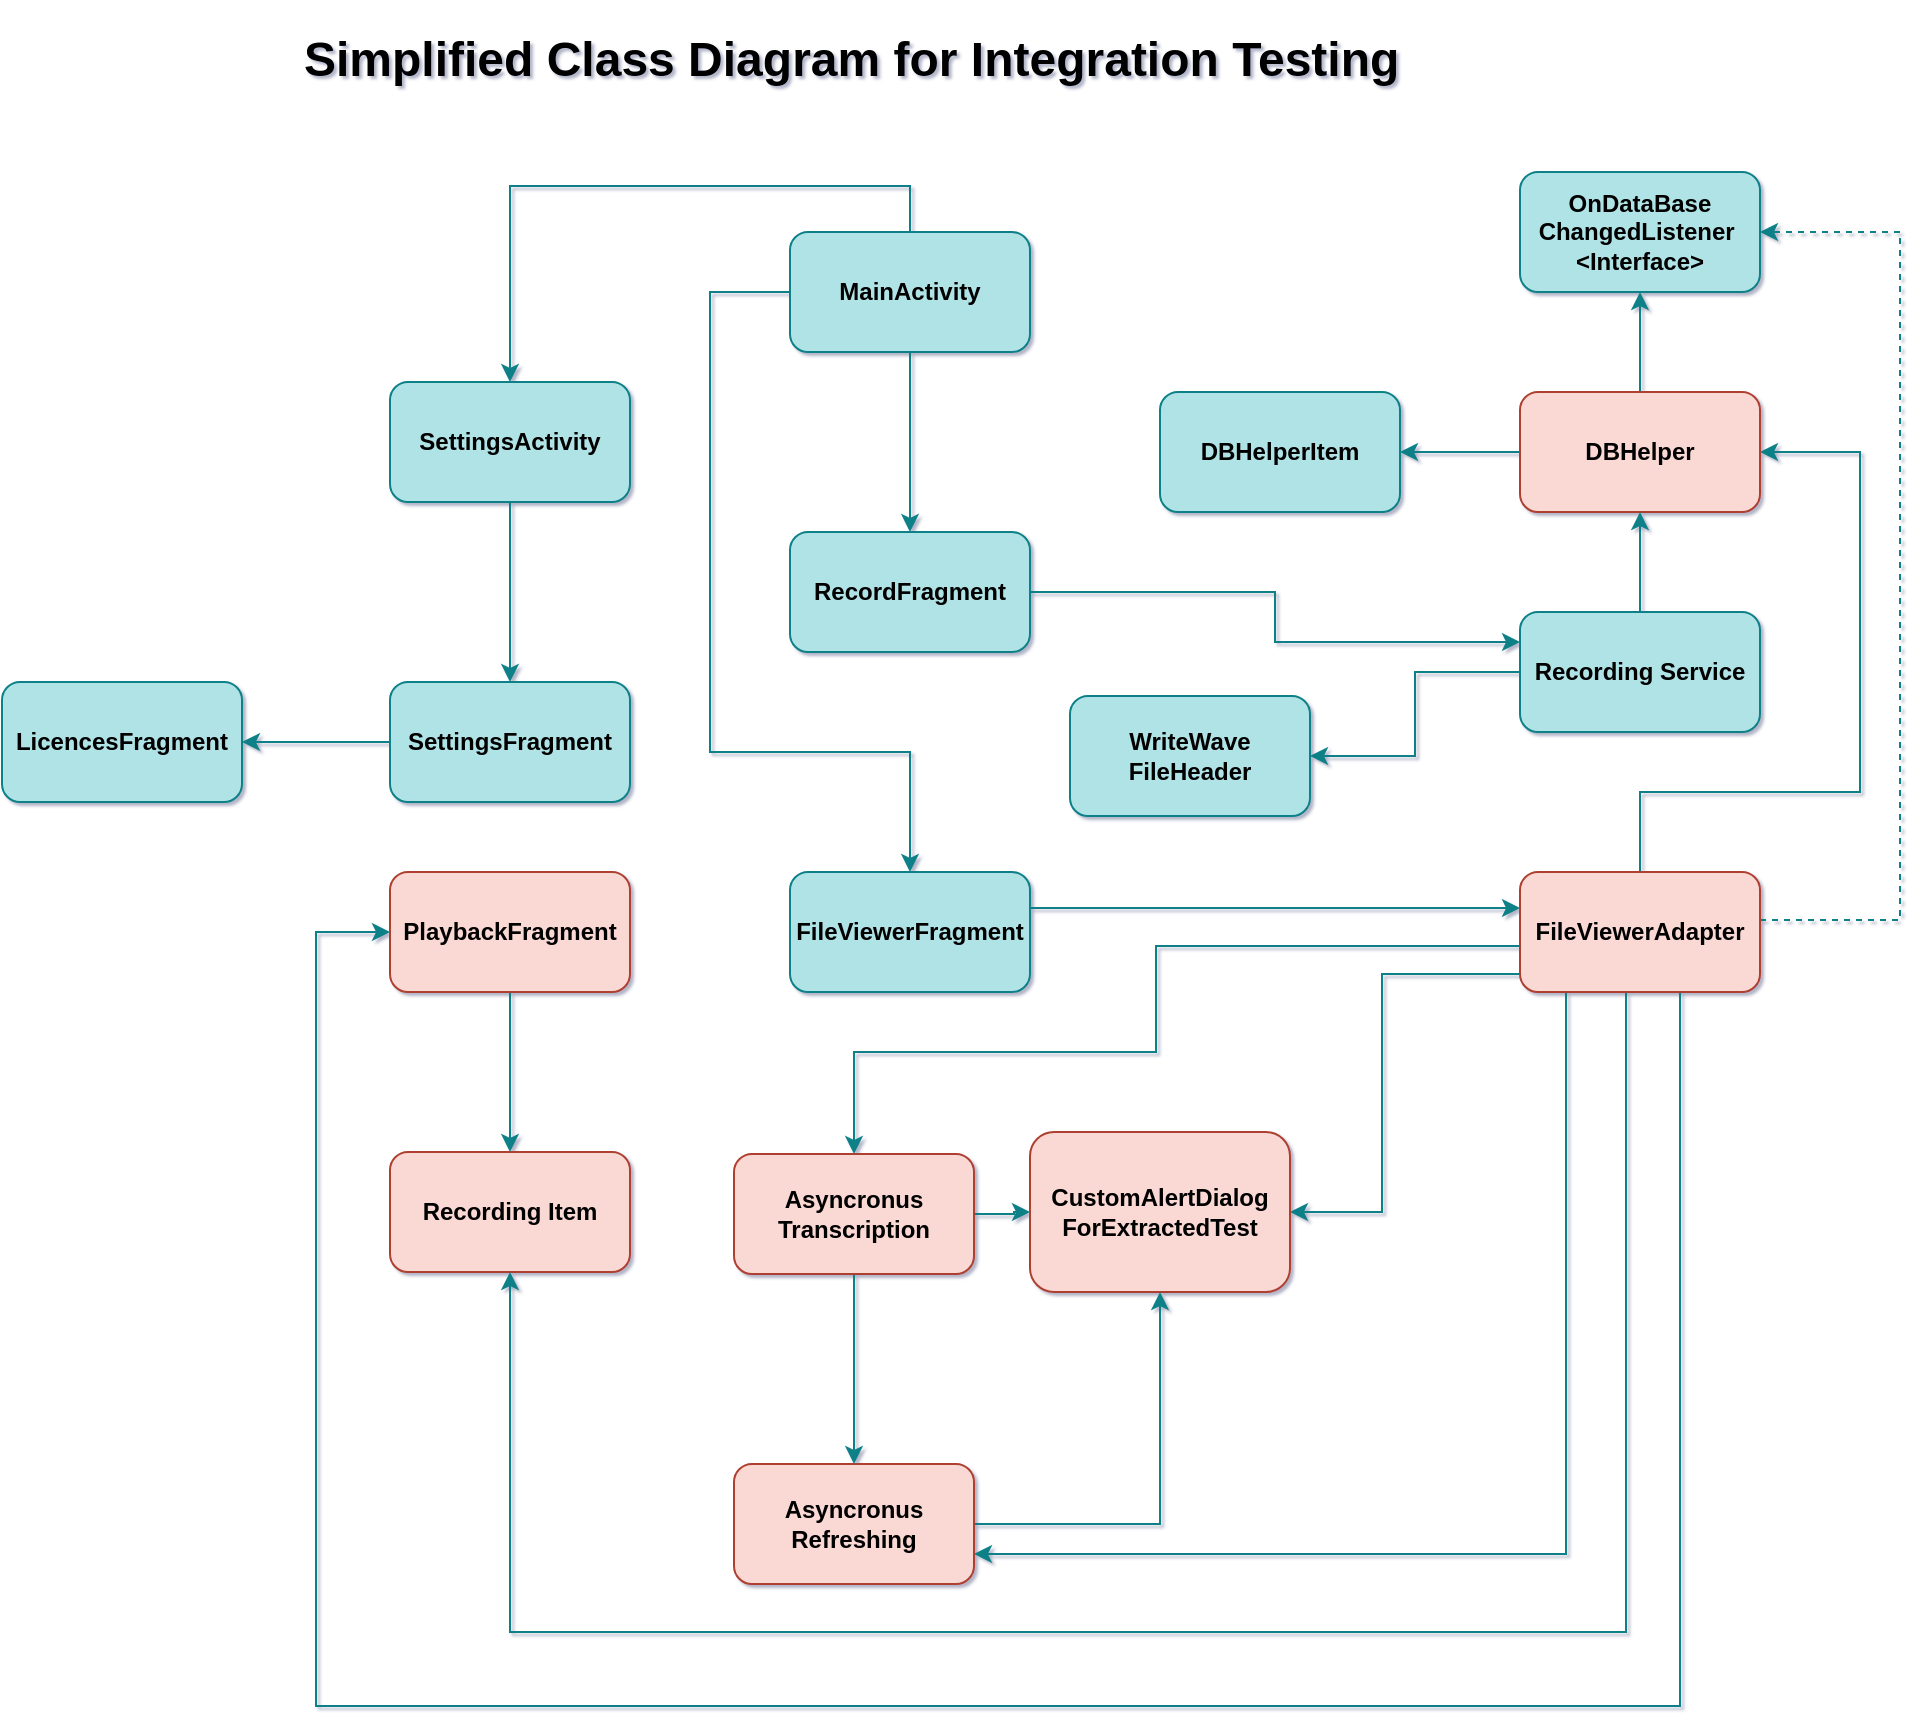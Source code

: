 <mxfile version="12.9.3" type="device" pages="4"><diagram id="XCkAm5oHp8GpOCpp2NG9" name="Simplified Class Diagram"><mxGraphModel dx="2136" dy="1138" grid="0" gridSize="10" guides="1" tooltips="1" connect="1" arrows="1" fold="1" page="0" pageScale="1" pageWidth="827" pageHeight="1169" background="none" math="0" shadow="1"><root><mxCell id="0"/><mxCell id="1" parent="0"/><mxCell id="lusMmGbYvWD7wNpbO5bm-1" value="Recording Item" style="rounded=1;whiteSpace=wrap;html=1;fillColor=#fad9d5;strokeColor=#ae4132;fontStyle=1;shadow=0;" parent="1" vertex="1"><mxGeometry x="-75" y="490" width="120" height="60" as="geometry"/></mxCell><mxCell id="lusMmGbYvWD7wNpbO5bm-22" style="edgeStyle=orthogonalEdgeStyle;rounded=0;orthogonalLoop=1;jettySize=auto;html=1;entryX=1;entryY=0.5;entryDx=0;entryDy=0;fillColor=#b0e3e6;strokeColor=#0e8088;fontStyle=1;shadow=0;" parent="1" source="lusMmGbYvWD7wNpbO5bm-2" target="lusMmGbYvWD7wNpbO5bm-3" edge="1"><mxGeometry relative="1" as="geometry"><Array as="points"><mxPoint x="550" y="310"/><mxPoint x="660" y="310"/><mxPoint x="660" y="140"/></Array></mxGeometry></mxCell><mxCell id="lusMmGbYvWD7wNpbO5bm-38" style="edgeStyle=orthogonalEdgeStyle;rounded=0;orthogonalLoop=1;jettySize=auto;html=1;entryX=1;entryY=0.5;entryDx=0;entryDy=0;fillColor=#b0e3e6;strokeColor=#0e8088;shadow=0;" parent="1" source="lusMmGbYvWD7wNpbO5bm-2" target="lusMmGbYvWD7wNpbO5bm-6" edge="1"><mxGeometry relative="1" as="geometry"><Array as="points"><mxPoint x="421" y="401"/><mxPoint x="421" y="520"/></Array></mxGeometry></mxCell><mxCell id="lusMmGbYvWD7wNpbO5bm-39" style="edgeStyle=orthogonalEdgeStyle;rounded=0;orthogonalLoop=1;jettySize=auto;html=1;fillColor=#b0e3e6;strokeColor=#0e8088;shadow=0;" parent="1" source="lusMmGbYvWD7wNpbO5bm-2" target="lusMmGbYvWD7wNpbO5bm-1" edge="1"><mxGeometry relative="1" as="geometry"><Array as="points"><mxPoint x="543" y="730"/><mxPoint x="-15" y="730"/></Array></mxGeometry></mxCell><mxCell id="lusMmGbYvWD7wNpbO5bm-41" style="edgeStyle=orthogonalEdgeStyle;rounded=0;orthogonalLoop=1;jettySize=auto;html=1;fillColor=#b0e3e6;strokeColor=#0e8088;shadow=0;" parent="1" source="lusMmGbYvWD7wNpbO5bm-2" target="lusMmGbYvWD7wNpbO5bm-12" edge="1"><mxGeometry relative="1" as="geometry"><Array as="points"><mxPoint x="570" y="767"/><mxPoint x="-112" y="767"/><mxPoint x="-112" y="380"/></Array></mxGeometry></mxCell><mxCell id="lusMmGbYvWD7wNpbO5bm-42" style="edgeStyle=orthogonalEdgeStyle;rounded=0;orthogonalLoop=1;jettySize=auto;html=1;dashed=1;fillColor=#b0e3e6;strokeColor=#0e8088;shadow=0;" parent="1" source="lusMmGbYvWD7wNpbO5bm-2" target="lusMmGbYvWD7wNpbO5bm-15" edge="1"><mxGeometry relative="1" as="geometry"><Array as="points"><mxPoint x="680" y="374"/><mxPoint x="680" y="30"/></Array></mxGeometry></mxCell><mxCell id="-n3CLaJf1CbmVYAu1pNr-18" style="edgeStyle=orthogonalEdgeStyle;rounded=0;orthogonalLoop=1;jettySize=auto;html=1;entryX=1;entryY=0.75;entryDx=0;entryDy=0;fillColor=#b0e3e6;strokeColor=#0e8088;" edge="1" parent="1" source="lusMmGbYvWD7wNpbO5bm-2" target="-n3CLaJf1CbmVYAu1pNr-8"><mxGeometry relative="1" as="geometry"><Array as="points"><mxPoint x="513" y="691"/></Array></mxGeometry></mxCell><mxCell id="XYlmGj5GbHVnbI7Avuq4-1" style="edgeStyle=orthogonalEdgeStyle;rounded=0;orthogonalLoop=1;jettySize=auto;html=1;endArrow=classic;endFill=1;endSize=6;strokeWidth=1;fillColor=#b0e3e6;strokeColor=#0e8088;" edge="1" parent="1" source="lusMmGbYvWD7wNpbO5bm-2" target="-n3CLaJf1CbmVYAu1pNr-9"><mxGeometry relative="1" as="geometry"><Array as="points"><mxPoint x="308" y="387"/><mxPoint x="308" y="440"/><mxPoint x="157" y="440"/></Array></mxGeometry></mxCell><mxCell id="lusMmGbYvWD7wNpbO5bm-2" value="FileViewerAdapter" style="rounded=1;whiteSpace=wrap;html=1;fillColor=#fad9d5;strokeColor=#ae4132;fontStyle=1;shadow=0;" parent="1" vertex="1"><mxGeometry x="490" y="350" width="120" height="60" as="geometry"/></mxCell><mxCell id="lusMmGbYvWD7wNpbO5bm-43" style="edgeStyle=orthogonalEdgeStyle;rounded=0;orthogonalLoop=1;jettySize=auto;html=1;entryX=0.5;entryY=1;entryDx=0;entryDy=0;fillColor=#b0e3e6;strokeColor=#0e8088;shadow=0;" parent="1" source="lusMmGbYvWD7wNpbO5bm-3" target="lusMmGbYvWD7wNpbO5bm-15" edge="1"><mxGeometry relative="1" as="geometry"/></mxCell><mxCell id="-n3CLaJf1CbmVYAu1pNr-17" value="" style="edgeStyle=orthogonalEdgeStyle;rounded=0;orthogonalLoop=1;jettySize=auto;html=1;fillColor=#b0e3e6;strokeColor=#0e8088;" edge="1" parent="1" source="lusMmGbYvWD7wNpbO5bm-3" target="-n3CLaJf1CbmVYAu1pNr-16"><mxGeometry relative="1" as="geometry"/></mxCell><mxCell id="lusMmGbYvWD7wNpbO5bm-3" value="DBHelper" style="rounded=1;whiteSpace=wrap;html=1;fillColor=#fad9d5;strokeColor=#ae4132;fontStyle=1;shadow=0;" parent="1" vertex="1"><mxGeometry x="490" y="110" width="120" height="60" as="geometry"/></mxCell><mxCell id="lusMmGbYvWD7wNpbO5bm-6" value="CustomAlertDialog&lt;br&gt;ForExtractedTest" style="rounded=1;whiteSpace=wrap;html=1;fillColor=#fad9d5;strokeColor=#ae4132;fontStyle=1;shadow=0;" parent="1" vertex="1"><mxGeometry x="245" y="480" width="130" height="80" as="geometry"/></mxCell><mxCell id="lusMmGbYvWD7wNpbO5bm-19" style="edgeStyle=orthogonalEdgeStyle;rounded=0;orthogonalLoop=1;jettySize=auto;html=1;entryX=0.5;entryY=1;entryDx=0;entryDy=0;fillColor=#b0e3e6;strokeColor=#0e8088;fontStyle=1;shadow=0;" parent="1" source="lusMmGbYvWD7wNpbO5bm-7" target="lusMmGbYvWD7wNpbO5bm-3" edge="1"><mxGeometry relative="1" as="geometry"/></mxCell><mxCell id="-n3CLaJf1CbmVYAu1pNr-5" value="" style="edgeStyle=orthogonalEdgeStyle;rounded=0;orthogonalLoop=1;jettySize=auto;html=1;fillColor=#b0e3e6;strokeColor=#0e8088;" edge="1" parent="1" source="lusMmGbYvWD7wNpbO5bm-7" target="-n3CLaJf1CbmVYAu1pNr-2"><mxGeometry relative="1" as="geometry"/></mxCell><mxCell id="lusMmGbYvWD7wNpbO5bm-7" value="Recording Service" style="rounded=1;whiteSpace=wrap;html=1;fillColor=#b0e3e6;strokeColor=#0e8088;fontStyle=1;shadow=0;" parent="1" vertex="1"><mxGeometry x="490" y="220" width="120" height="60" as="geometry"/></mxCell><mxCell id="lusMmGbYvWD7wNpbO5bm-26" style="edgeStyle=orthogonalEdgeStyle;rounded=0;orthogonalLoop=1;jettySize=auto;html=1;fillColor=#b0e3e6;strokeColor=#0e8088;fontStyle=1;shadow=0;" parent="1" source="lusMmGbYvWD7wNpbO5bm-11" target="lusMmGbYvWD7wNpbO5bm-17" edge="1"><mxGeometry relative="1" as="geometry"/></mxCell><mxCell id="lusMmGbYvWD7wNpbO5bm-11" value="SettingsActivity" style="rounded=1;whiteSpace=wrap;html=1;fillColor=#b0e3e6;strokeColor=#0e8088;fontStyle=1;shadow=0;" parent="1" vertex="1"><mxGeometry x="-75" y="105" width="120" height="60" as="geometry"/></mxCell><mxCell id="-n3CLaJf1CbmVYAu1pNr-4" style="edgeStyle=orthogonalEdgeStyle;rounded=0;orthogonalLoop=1;jettySize=auto;html=1;fillColor=#b0e3e6;strokeColor=#0e8088;" edge="1" parent="1" source="lusMmGbYvWD7wNpbO5bm-12" target="lusMmGbYvWD7wNpbO5bm-1"><mxGeometry relative="1" as="geometry"/></mxCell><mxCell id="lusMmGbYvWD7wNpbO5bm-12" value="PlaybackFragment" style="rounded=1;whiteSpace=wrap;html=1;fillColor=#fad9d5;strokeColor=#ae4132;fontStyle=1;shadow=0;" parent="1" vertex="1"><mxGeometry x="-75" y="350" width="120" height="60" as="geometry"/></mxCell><mxCell id="lusMmGbYvWD7wNpbO5bm-23" style="edgeStyle=orthogonalEdgeStyle;rounded=0;orthogonalLoop=1;jettySize=auto;html=1;fillColor=#b0e3e6;strokeColor=#0e8088;fontStyle=1;shadow=0;" parent="1" source="lusMmGbYvWD7wNpbO5bm-14" edge="1"><mxGeometry relative="1" as="geometry"><mxPoint x="490" y="368" as="targetPoint"/><Array as="points"><mxPoint x="490" y="368"/></Array></mxGeometry></mxCell><mxCell id="lusMmGbYvWD7wNpbO5bm-14" value="FileViewerFragment" style="rounded=1;whiteSpace=wrap;html=1;fillColor=#b0e3e6;strokeColor=#0e8088;fontStyle=1;shadow=0;" parent="1" vertex="1"><mxGeometry x="125" y="350" width="120" height="60" as="geometry"/></mxCell><mxCell id="lusMmGbYvWD7wNpbO5bm-15" value="OnDataBase&lt;br&gt;ChangedListener&amp;nbsp;&lt;br&gt;&amp;lt;Interface&amp;gt;" style="rounded=1;whiteSpace=wrap;html=1;fillColor=#b0e3e6;strokeColor=#0e8088;fontStyle=1;shadow=0;" parent="1" vertex="1"><mxGeometry x="490" width="120" height="60" as="geometry"/></mxCell><mxCell id="lusMmGbYvWD7wNpbO5bm-29" style="edgeStyle=orthogonalEdgeStyle;rounded=0;orthogonalLoop=1;jettySize=auto;html=1;fillColor=#b0e3e6;strokeColor=#0e8088;fontStyle=1;shadow=0;" parent="1" source="lusMmGbYvWD7wNpbO5bm-16" target="lusMmGbYvWD7wNpbO5bm-28" edge="1"><mxGeometry relative="1" as="geometry"/></mxCell><mxCell id="lusMmGbYvWD7wNpbO5bm-30" style="edgeStyle=orthogonalEdgeStyle;rounded=0;orthogonalLoop=1;jettySize=auto;html=1;entryX=0.5;entryY=0;entryDx=0;entryDy=0;fillColor=#b0e3e6;strokeColor=#0e8088;fontStyle=1;shadow=0;" parent="1" source="lusMmGbYvWD7wNpbO5bm-16" target="lusMmGbYvWD7wNpbO5bm-14" edge="1"><mxGeometry relative="1" as="geometry"><Array as="points"><mxPoint x="85" y="60"/><mxPoint x="85" y="290"/><mxPoint x="185" y="290"/></Array></mxGeometry></mxCell><mxCell id="w0PGD_h2o14lRSBX11P3-3" style="edgeStyle=orthogonalEdgeStyle;rounded=0;orthogonalLoop=1;jettySize=auto;html=1;exitX=0;exitY=0.5;exitDx=0;exitDy=0;fillColor=#b0e3e6;strokeColor=#0e8088;" edge="1" parent="1" source="lusMmGbYvWD7wNpbO5bm-16" target="lusMmGbYvWD7wNpbO5bm-11"><mxGeometry relative="1" as="geometry"><Array as="points"><mxPoint x="185" y="60"/><mxPoint x="185" y="7"/><mxPoint x="-15" y="7"/></Array></mxGeometry></mxCell><mxCell id="lusMmGbYvWD7wNpbO5bm-16" value="MainActivity" style="rounded=1;whiteSpace=wrap;html=1;fillColor=#b0e3e6;strokeColor=#0e8088;fontStyle=1;shadow=0;" parent="1" vertex="1"><mxGeometry x="125" y="30" width="120" height="60" as="geometry"/></mxCell><mxCell id="w0PGD_h2o14lRSBX11P3-4" style="edgeStyle=orthogonalEdgeStyle;rounded=0;orthogonalLoop=1;jettySize=auto;html=1;entryX=1;entryY=0.5;entryDx=0;entryDy=0;fillColor=#b0e3e6;strokeColor=#0e8088;" edge="1" parent="1" source="lusMmGbYvWD7wNpbO5bm-17" target="lusMmGbYvWD7wNpbO5bm-33"><mxGeometry relative="1" as="geometry"/></mxCell><mxCell id="lusMmGbYvWD7wNpbO5bm-17" value="SettingsFragment" style="rounded=1;whiteSpace=wrap;html=1;fillColor=#b0e3e6;strokeColor=#0e8088;fontStyle=1;shadow=0;" parent="1" vertex="1"><mxGeometry x="-75" y="255" width="120" height="60" as="geometry"/></mxCell><mxCell id="w0PGD_h2o14lRSBX11P3-1" style="edgeStyle=orthogonalEdgeStyle;rounded=0;orthogonalLoop=1;jettySize=auto;html=1;entryX=0;entryY=0.25;entryDx=0;entryDy=0;fillColor=#b0e3e6;strokeColor=#0e8088;" edge="1" parent="1" source="lusMmGbYvWD7wNpbO5bm-28" target="lusMmGbYvWD7wNpbO5bm-7"><mxGeometry relative="1" as="geometry"><mxPoint x="431" y="227" as="targetPoint"/></mxGeometry></mxCell><mxCell id="lusMmGbYvWD7wNpbO5bm-28" value="RecordFragment" style="rounded=1;whiteSpace=wrap;html=1;fillColor=#b0e3e6;strokeColor=#0e8088;fontStyle=1;shadow=0;" parent="1" vertex="1"><mxGeometry x="125" y="180" width="120" height="60" as="geometry"/></mxCell><mxCell id="lusMmGbYvWD7wNpbO5bm-33" value="LicencesFragment" style="rounded=1;whiteSpace=wrap;html=1;fillColor=#b0e3e6;strokeColor=#0e8088;fontStyle=1;shadow=0;" parent="1" vertex="1"><mxGeometry x="-269" y="255" width="120" height="60" as="geometry"/></mxCell><mxCell id="lusMmGbYvWD7wNpbO5bm-36" value="&lt;h1&gt;Simplified Class Diagram for Integration Testing&lt;/h1&gt;&lt;div&gt;&lt;br&gt;&lt;/div&gt;" style="text;html=1;spacing=5;spacingTop=-20;whiteSpace=wrap;overflow=hidden;rounded=1;fillColor=none;shadow=0;glass=0;" parent="1" vertex="1"><mxGeometry x="-123" y="-76" width="593" height="36" as="geometry"/></mxCell><mxCell id="-n3CLaJf1CbmVYAu1pNr-2" value="WriteWave&lt;br&gt;FileHeader" style="rounded=1;whiteSpace=wrap;html=1;fillColor=#b0e3e6;strokeColor=#0e8088;fontStyle=1;shadow=0;" vertex="1" parent="1"><mxGeometry x="265" y="262" width="120" height="60" as="geometry"/></mxCell><mxCell id="-n3CLaJf1CbmVYAu1pNr-13" style="edgeStyle=orthogonalEdgeStyle;rounded=0;orthogonalLoop=1;jettySize=auto;html=1;entryX=0.5;entryY=1;entryDx=0;entryDy=0;fillColor=#b0e3e6;strokeColor=#0e8088;" edge="1" parent="1" source="-n3CLaJf1CbmVYAu1pNr-8" target="lusMmGbYvWD7wNpbO5bm-6"><mxGeometry relative="1" as="geometry"/></mxCell><mxCell id="-n3CLaJf1CbmVYAu1pNr-8" value="Asyncronus&lt;br&gt;Refreshing" style="rounded=1;whiteSpace=wrap;html=1;fillColor=#fad9d5;strokeColor=#ae4132;fontStyle=1;shadow=0;" vertex="1" parent="1"><mxGeometry x="97" y="646" width="120" height="60" as="geometry"/></mxCell><mxCell id="-n3CLaJf1CbmVYAu1pNr-10" style="edgeStyle=orthogonalEdgeStyle;rounded=0;orthogonalLoop=1;jettySize=auto;html=1;fillColor=#b0e3e6;strokeColor=#0e8088;" edge="1" parent="1" source="-n3CLaJf1CbmVYAu1pNr-9" target="-n3CLaJf1CbmVYAu1pNr-8"><mxGeometry relative="1" as="geometry"/></mxCell><mxCell id="-n3CLaJf1CbmVYAu1pNr-12" value="" style="edgeStyle=orthogonalEdgeStyle;rounded=0;orthogonalLoop=1;jettySize=auto;html=1;fillColor=#b0e3e6;strokeColor=#0e8088;" edge="1" parent="1" source="-n3CLaJf1CbmVYAu1pNr-9" target="lusMmGbYvWD7wNpbO5bm-6"><mxGeometry relative="1" as="geometry"/></mxCell><mxCell id="-n3CLaJf1CbmVYAu1pNr-9" value="Asyncronus&lt;br&gt;Transcription" style="rounded=1;whiteSpace=wrap;html=1;fillColor=#fad9d5;strokeColor=#ae4132;fontStyle=1;shadow=0;" vertex="1" parent="1"><mxGeometry x="97" y="491" width="120" height="60" as="geometry"/></mxCell><mxCell id="-n3CLaJf1CbmVYAu1pNr-16" value="DBHelperItem" style="rounded=1;whiteSpace=wrap;html=1;fillColor=#b0e3e6;strokeColor=#0e8088;fontStyle=1;shadow=0;" vertex="1" parent="1"><mxGeometry x="310" y="110" width="120" height="60" as="geometry"/></mxCell></root></mxGraphModel></diagram><diagram id="XgWhg-sWX7cnSbem7puA" name="FVA "><mxGraphModel dx="1130" dy="1284" grid="0" gridSize="10" guides="1" tooltips="1" connect="1" arrows="1" fold="1" page="0" pageScale="1" pageWidth="827" pageHeight="1169" math="0" shadow="0"><root><mxCell id="o3qWHSNdcrhdz9g1jzj5-0"/><mxCell id="o3qWHSNdcrhdz9g1jzj5-1" parent="o3qWHSNdcrhdz9g1jzj5-0"/><mxCell id="I510aAnwQedBY8fwDj2g-1" value="" style="rounded=0;whiteSpace=wrap;html=1;fillColor=none;strokeColor=#000000;" vertex="1" parent="o3qWHSNdcrhdz9g1jzj5-1"><mxGeometry x="-42" y="160" width="590" height="580" as="geometry"/></mxCell><mxCell id="5qYtWA4RFjwdA5nHjWF4-9" value="" style="rounded=0;whiteSpace=wrap;html=1;fillColor=none;strokeColor=#000000;" vertex="1" parent="o3qWHSNdcrhdz9g1jzj5-1"><mxGeometry x="575" y="160" width="590" height="580" as="geometry"/></mxCell><mxCell id="KZ1wNrjftj-9fg6JMk-Y-62" value="" style="rounded=0;whiteSpace=wrap;html=1;fillColor=none;strokeColor=#000000;" vertex="1" parent="o3qWHSNdcrhdz9g1jzj5-1"><mxGeometry x="-45" y="800" width="1075" height="1560" as="geometry"/></mxCell><mxCell id="g4NGi7_tt3IqjeikPjWA-20" value="" style="rounded=0;whiteSpace=wrap;html=1;fillColor=none;strokeColor=#000000;" vertex="1" parent="o3qWHSNdcrhdz9g1jzj5-1"><mxGeometry x="1192" y="160" width="420" height="581" as="geometry"/></mxCell><mxCell id="UvHl8_-8A90Rm5tMVBus-4" value="" style="edgeStyle=orthogonalEdgeStyle;rounded=0;orthogonalLoop=1;jettySize=auto;html=1;fontStyle=1" edge="1" parent="o3qWHSNdcrhdz9g1jzj5-1" source="UvHl8_-8A90Rm5tMVBus-0" target="UvHl8_-8A90Rm5tMVBus-3"><mxGeometry relative="1" as="geometry"/></mxCell><mxCell id="UvHl8_-8A90Rm5tMVBus-0" value="&lt;span&gt;entry&lt;/span&gt;" style="ellipse;whiteSpace=wrap;html=1;rounded=1;shadow=1;glass=0;fillColor=#d0cee2;strokeColor=#56517e;fontStyle=1" vertex="1" parent="o3qWHSNdcrhdz9g1jzj5-1"><mxGeometry x="108" y="300" width="50" height="50" as="geometry"/></mxCell><mxCell id="UvHl8_-8A90Rm5tMVBus-9" value="" style="edgeStyle=orthogonalEdgeStyle;rounded=0;orthogonalLoop=1;jettySize=auto;html=1;" edge="1" parent="o3qWHSNdcrhdz9g1jzj5-1" source="UvHl8_-8A90Rm5tMVBus-3" target="UvHl8_-8A90Rm5tMVBus-8"><mxGeometry relative="1" as="geometry"/></mxCell><mxCell id="UvHl8_-8A90Rm5tMVBus-3" value="" style="ellipse;whiteSpace=wrap;html=1;rounded=1;shadow=1;glass=0;fillColor=#d0cee2;strokeColor=#56517e;fontStyle=1" vertex="1" parent="o3qWHSNdcrhdz9g1jzj5-1"><mxGeometry x="108" y="430" width="50" height="50" as="geometry"/></mxCell><mxCell id="UvHl8_-8A90Rm5tMVBus-11" value="" style="edgeStyle=orthogonalEdgeStyle;rounded=0;orthogonalLoop=1;jettySize=auto;html=1;" edge="1" parent="o3qWHSNdcrhdz9g1jzj5-1" source="UvHl8_-8A90Rm5tMVBus-8" target="UvHl8_-8A90Rm5tMVBus-10"><mxGeometry relative="1" as="geometry"/></mxCell><mxCell id="UvHl8_-8A90Rm5tMVBus-8" value="return" style="ellipse;whiteSpace=wrap;html=1;rounded=1;shadow=1;glass=0;fillColor=#d0cee2;strokeColor=#56517e;fontStyle=1" vertex="1" parent="o3qWHSNdcrhdz9g1jzj5-1"><mxGeometry x="108" y="560" width="50" height="50" as="geometry"/></mxCell><mxCell id="UvHl8_-8A90Rm5tMVBus-10" value="exit" style="ellipse;whiteSpace=wrap;html=1;rounded=1;shadow=1;glass=0;fillColor=#d0cee2;strokeColor=#56517e;fontStyle=1" vertex="1" parent="o3qWHSNdcrhdz9g1jzj5-1"><mxGeometry x="108" y="660" width="50" height="50" as="geometry"/></mxCell><mxCell id="UvHl8_-8A90Rm5tMVBus-1" value="&lt;span&gt;&amp;nbsp;ON BIND VIEW HOLDER&lt;/span&gt;" style="text;html=1;align=center;verticalAlign=middle;resizable=0;points=[];autosize=1;fontStyle=1" vertex="1" parent="o3qWHSNdcrhdz9g1jzj5-1"><mxGeometry x="53" y="260" width="160" height="20" as="geometry"/></mxCell><mxCell id="UvHl8_-8A90Rm5tMVBus-7" value="customAlertDialog, new CustomAlertDialogForExtractedText()&lt;br&gt;customAlertDialog, show()&lt;br&gt;customAlertDialog, setText()" style="text;html=1;fontStyle=1" vertex="1" parent="o3qWHSNdcrhdz9g1jzj5-1"><mxGeometry x="168" y="430" width="210" height="30" as="geometry"/></mxCell><mxCell id="I510aAnwQedBY8fwDj2g-2" value="&lt;b&gt;FWA-CADFET&lt;/b&gt;" style="text;html=1;align=center;verticalAlign=middle;resizable=0;points=[];autosize=1;" vertex="1" parent="o3qWHSNdcrhdz9g1jzj5-1"><mxGeometry x="-32" y="170" width="90" height="20" as="geometry"/></mxCell><mxCell id="5qYtWA4RFjwdA5nHjWF4-0" value="" style="edgeStyle=orthogonalEdgeStyle;rounded=0;orthogonalLoop=1;jettySize=auto;html=1;fontStyle=1" edge="1" parent="o3qWHSNdcrhdz9g1jzj5-1" source="5qYtWA4RFjwdA5nHjWF4-1" target="5qYtWA4RFjwdA5nHjWF4-3"><mxGeometry relative="1" as="geometry"/></mxCell><mxCell id="5qYtWA4RFjwdA5nHjWF4-1" value="&lt;span&gt;entry&lt;/span&gt;" style="ellipse;whiteSpace=wrap;html=1;rounded=1;shadow=1;glass=0;fillColor=#d0cee2;strokeColor=#56517e;fontStyle=1" vertex="1" parent="o3qWHSNdcrhdz9g1jzj5-1"><mxGeometry x="670" y="260" width="50" height="50" as="geometry"/></mxCell><mxCell id="5qYtWA4RFjwdA5nHjWF4-2" value="" style="edgeStyle=orthogonalEdgeStyle;rounded=0;orthogonalLoop=1;jettySize=auto;html=1;" edge="1" parent="o3qWHSNdcrhdz9g1jzj5-1" source="5qYtWA4RFjwdA5nHjWF4-3" target="5qYtWA4RFjwdA5nHjWF4-5"><mxGeometry relative="1" as="geometry"/></mxCell><mxCell id="5qYtWA4RFjwdA5nHjWF4-3" value="" style="ellipse;whiteSpace=wrap;html=1;rounded=1;shadow=1;glass=0;fillColor=#d0cee2;strokeColor=#56517e;fontStyle=1" vertex="1" parent="o3qWHSNdcrhdz9g1jzj5-1"><mxGeometry x="670" y="390" width="50" height="50" as="geometry"/></mxCell><mxCell id="5qYtWA4RFjwdA5nHjWF4-4" value="" style="edgeStyle=orthogonalEdgeStyle;rounded=0;orthogonalLoop=1;jettySize=auto;html=1;" edge="1" parent="o3qWHSNdcrhdz9g1jzj5-1" source="5qYtWA4RFjwdA5nHjWF4-5" target="5qYtWA4RFjwdA5nHjWF4-6"><mxGeometry relative="1" as="geometry"/></mxCell><mxCell id="5qYtWA4RFjwdA5nHjWF4-5" value="return" style="ellipse;whiteSpace=wrap;html=1;rounded=1;shadow=1;glass=0;fillColor=#d0cee2;strokeColor=#56517e;fontStyle=1" vertex="1" parent="o3qWHSNdcrhdz9g1jzj5-1"><mxGeometry x="670" y="520" width="50" height="50" as="geometry"/></mxCell><mxCell id="5qYtWA4RFjwdA5nHjWF4-6" value="exit" style="ellipse;whiteSpace=wrap;html=1;rounded=1;shadow=1;glass=0;fillColor=#d0cee2;strokeColor=#56517e;fontStyle=1" vertex="1" parent="o3qWHSNdcrhdz9g1jzj5-1"><mxGeometry x="670" y="620" width="50" height="50" as="geometry"/></mxCell><mxCell id="5qYtWA4RFjwdA5nHjWF4-7" value="&lt;span&gt;&amp;nbsp;ON BIND VIEW HOLDER&lt;/span&gt;" style="text;html=1;align=center;verticalAlign=middle;resizable=0;points=[];autosize=1;fontStyle=1" vertex="1" parent="o3qWHSNdcrhdz9g1jzj5-1"><mxGeometry x="615" y="220" width="160" height="20" as="geometry"/></mxCell><mxCell id="5qYtWA4RFjwdA5nHjWF4-8" value="asyncronusRefreshing, new asyncronusRefreshing(customAlertDialog)&lt;br&gt;asynchronusRefreshing, executeOnExecutor()&lt;br&gt;" style="text;html=1;fontStyle=1" vertex="1" parent="o3qWHSNdcrhdz9g1jzj5-1"><mxGeometry x="730" y="400" width="210" height="30" as="geometry"/></mxCell><mxCell id="5qYtWA4RFjwdA5nHjWF4-12" value="&lt;b&gt;FWA-AR&lt;/b&gt;" style="text;html=1;align=center;verticalAlign=middle;resizable=0;points=[];autosize=1;" vertex="1" parent="o3qWHSNdcrhdz9g1jzj5-1"><mxGeometry x="584" y="170" width="60" height="20" as="geometry"/></mxCell><mxCell id="KZ1wNrjftj-9fg6JMk-Y-1" value="" style="edgeStyle=orthogonalEdgeStyle;rounded=0;orthogonalLoop=1;jettySize=auto;html=1;" edge="1" source="KZ1wNrjftj-9fg6JMk-Y-2" target="KZ1wNrjftj-9fg6JMk-Y-4" parent="o3qWHSNdcrhdz9g1jzj5-1"><mxGeometry relative="1" as="geometry"/></mxCell><mxCell id="KZ1wNrjftj-9fg6JMk-Y-2" value="&lt;span&gt;entry&lt;/span&gt;" style="ellipse;whiteSpace=wrap;html=1;rounded=1;shadow=1;glass=0;fillColor=#d0cee2;strokeColor=#56517e;fontStyle=1" vertex="1" parent="o3qWHSNdcrhdz9g1jzj5-1"><mxGeometry x="75" y="920" width="50" height="50" as="geometry"/></mxCell><mxCell id="KZ1wNrjftj-9fg6JMk-Y-3" value="" style="edgeStyle=orthogonalEdgeStyle;rounded=0;orthogonalLoop=1;jettySize=auto;html=1;" edge="1" source="KZ1wNrjftj-9fg6JMk-Y-4" target="KZ1wNrjftj-9fg6JMk-Y-6" parent="o3qWHSNdcrhdz9g1jzj5-1"><mxGeometry relative="1" as="geometry"/></mxCell><mxCell id="KZ1wNrjftj-9fg6JMk-Y-4" value="" style="ellipse;whiteSpace=wrap;html=1;rounded=1;shadow=1;glass=0;fillColor=#d0cee2;strokeColor=#56517e;fontStyle=1" vertex="1" parent="o3qWHSNdcrhdz9g1jzj5-1"><mxGeometry x="75" y="1050" width="50" height="50" as="geometry"/></mxCell><mxCell id="KZ1wNrjftj-9fg6JMk-Y-5" value="" style="edgeStyle=orthogonalEdgeStyle;rounded=0;orthogonalLoop=1;jettySize=auto;html=1;" edge="1" source="KZ1wNrjftj-9fg6JMk-Y-6" target="KZ1wNrjftj-9fg6JMk-Y-7" parent="o3qWHSNdcrhdz9g1jzj5-1"><mxGeometry relative="1" as="geometry"/></mxCell><mxCell id="KZ1wNrjftj-9fg6JMk-Y-6" value="return" style="ellipse;whiteSpace=wrap;html=1;rounded=1;shadow=1;glass=0;fillColor=#d0cee2;strokeColor=#56517e;fontStyle=1" vertex="1" parent="o3qWHSNdcrhdz9g1jzj5-1"><mxGeometry x="75" y="1180" width="50" height="50" as="geometry"/></mxCell><mxCell id="KZ1wNrjftj-9fg6JMk-Y-7" value="exit" style="ellipse;whiteSpace=wrap;html=1;rounded=1;shadow=1;glass=0;fillColor=#d0cee2;strokeColor=#56517e;fontStyle=1" vertex="1" parent="o3qWHSNdcrhdz9g1jzj5-1"><mxGeometry x="75" y="1280" width="50" height="50" as="geometry"/></mxCell><mxCell id="KZ1wNrjftj-9fg6JMk-Y-8" value="&lt;span&gt;FILE VIEWER ADAPTER()&lt;/span&gt;" style="text;html=1;align=center;verticalAlign=middle;resizable=0;points=[];autosize=1;fontStyle=1" vertex="1" parent="o3qWHSNdcrhdz9g1jzj5-1"><mxGeometry x="20" y="880" width="160" height="20" as="geometry"/></mxCell><mxCell id="KZ1wNrjftj-9fg6JMk-Y-9" value="mDatabase, getInstance(mContext)&lt;br&gt;mDatabase, checkConsistencyWithFileSystem()&lt;br&gt;mDatabase, setOnDatabaseChangedListener(this)" style="text;html=1;fontStyle=1" vertex="1" parent="o3qWHSNdcrhdz9g1jzj5-1"><mxGeometry x="135" y="1060" width="210" height="30" as="geometry"/></mxCell><mxCell id="KZ1wNrjftj-9fg6JMk-Y-10" value="" style="edgeStyle=orthogonalEdgeStyle;rounded=0;orthogonalLoop=1;jettySize=auto;html=1;fontStyle=1" edge="1" source="KZ1wNrjftj-9fg6JMk-Y-11" target="KZ1wNrjftj-9fg6JMk-Y-13" parent="o3qWHSNdcrhdz9g1jzj5-1"><mxGeometry relative="1" as="geometry"/></mxCell><mxCell id="KZ1wNrjftj-9fg6JMk-Y-11" value="&lt;span&gt;entry&lt;/span&gt;" style="ellipse;whiteSpace=wrap;html=1;rounded=1;shadow=1;glass=0;fillColor=#d0cee2;strokeColor=#56517e;fontStyle=1" vertex="1" parent="o3qWHSNdcrhdz9g1jzj5-1"><mxGeometry x="465" y="920" width="50" height="50" as="geometry"/></mxCell><mxCell id="KZ1wNrjftj-9fg6JMk-Y-12" value="" style="edgeStyle=orthogonalEdgeStyle;rounded=0;orthogonalLoop=1;jettySize=auto;html=1;" edge="1" source="KZ1wNrjftj-9fg6JMk-Y-13" target="KZ1wNrjftj-9fg6JMk-Y-15" parent="o3qWHSNdcrhdz9g1jzj5-1"><mxGeometry relative="1" as="geometry"/></mxCell><mxCell id="KZ1wNrjftj-9fg6JMk-Y-13" value="" style="ellipse;whiteSpace=wrap;html=1;rounded=1;shadow=1;glass=0;fillColor=#d0cee2;strokeColor=#56517e;fontStyle=1" vertex="1" parent="o3qWHSNdcrhdz9g1jzj5-1"><mxGeometry x="465" y="1050" width="50" height="50" as="geometry"/></mxCell><mxCell id="KZ1wNrjftj-9fg6JMk-Y-14" value="" style="edgeStyle=orthogonalEdgeStyle;rounded=0;orthogonalLoop=1;jettySize=auto;html=1;" edge="1" source="KZ1wNrjftj-9fg6JMk-Y-15" target="KZ1wNrjftj-9fg6JMk-Y-16" parent="o3qWHSNdcrhdz9g1jzj5-1"><mxGeometry relative="1" as="geometry"/></mxCell><mxCell id="KZ1wNrjftj-9fg6JMk-Y-15" value="return" style="ellipse;whiteSpace=wrap;html=1;rounded=1;shadow=1;glass=0;fillColor=#d0cee2;strokeColor=#56517e;fontStyle=1" vertex="1" parent="o3qWHSNdcrhdz9g1jzj5-1"><mxGeometry x="465" y="1180" width="50" height="50" as="geometry"/></mxCell><mxCell id="KZ1wNrjftj-9fg6JMk-Y-16" value="exit" style="ellipse;whiteSpace=wrap;html=1;rounded=1;shadow=1;glass=0;fillColor=#d0cee2;strokeColor=#56517e;fontStyle=1" vertex="1" parent="o3qWHSNdcrhdz9g1jzj5-1"><mxGeometry x="465" y="1280" width="50" height="50" as="geometry"/></mxCell><mxCell id="KZ1wNrjftj-9fg6JMk-Y-17" value="&lt;b&gt;GET ITEM COUNT&lt;/b&gt;" style="text;html=1;align=center;verticalAlign=middle;resizable=0;points=[];autosize=1;" vertex="1" parent="o3qWHSNdcrhdz9g1jzj5-1"><mxGeometry x="445" y="890" width="120" height="20" as="geometry"/></mxCell><mxCell id="KZ1wNrjftj-9fg6JMk-Y-18" value="mDatabase, getCount()" style="text;html=1;fontStyle=1" vertex="1" parent="o3qWHSNdcrhdz9g1jzj5-1"><mxGeometry x="525" y="1060" width="210" height="30" as="geometry"/></mxCell><mxCell id="KZ1wNrjftj-9fg6JMk-Y-19" value="" style="edgeStyle=orthogonalEdgeStyle;rounded=0;orthogonalLoop=1;jettySize=auto;html=1;fontStyle=1" edge="1" source="KZ1wNrjftj-9fg6JMk-Y-20" target="KZ1wNrjftj-9fg6JMk-Y-22" parent="o3qWHSNdcrhdz9g1jzj5-1"><mxGeometry relative="1" as="geometry"/></mxCell><mxCell id="KZ1wNrjftj-9fg6JMk-Y-20" value="&lt;span&gt;entry&lt;/span&gt;" style="ellipse;whiteSpace=wrap;html=1;rounded=1;shadow=1;glass=0;fillColor=#d0cee2;strokeColor=#56517e;fontStyle=1" vertex="1" parent="o3qWHSNdcrhdz9g1jzj5-1"><mxGeometry x="735" y="920" width="50" height="50" as="geometry"/></mxCell><mxCell id="KZ1wNrjftj-9fg6JMk-Y-21" value="" style="edgeStyle=orthogonalEdgeStyle;rounded=0;orthogonalLoop=1;jettySize=auto;html=1;" edge="1" source="KZ1wNrjftj-9fg6JMk-Y-22" target="KZ1wNrjftj-9fg6JMk-Y-24" parent="o3qWHSNdcrhdz9g1jzj5-1"><mxGeometry relative="1" as="geometry"/></mxCell><mxCell id="KZ1wNrjftj-9fg6JMk-Y-22" value="" style="ellipse;whiteSpace=wrap;html=1;rounded=1;shadow=1;glass=0;fillColor=#d0cee2;strokeColor=#56517e;fontStyle=1" vertex="1" parent="o3qWHSNdcrhdz9g1jzj5-1"><mxGeometry x="735" y="1050" width="50" height="50" as="geometry"/></mxCell><mxCell id="KZ1wNrjftj-9fg6JMk-Y-23" value="" style="edgeStyle=orthogonalEdgeStyle;rounded=0;orthogonalLoop=1;jettySize=auto;html=1;" edge="1" source="KZ1wNrjftj-9fg6JMk-Y-24" target="KZ1wNrjftj-9fg6JMk-Y-25" parent="o3qWHSNdcrhdz9g1jzj5-1"><mxGeometry relative="1" as="geometry"/></mxCell><mxCell id="KZ1wNrjftj-9fg6JMk-Y-24" value="return" style="ellipse;whiteSpace=wrap;html=1;rounded=1;shadow=1;glass=0;fillColor=#d0cee2;strokeColor=#56517e;fontStyle=1" vertex="1" parent="o3qWHSNdcrhdz9g1jzj5-1"><mxGeometry x="735" y="1180" width="50" height="50" as="geometry"/></mxCell><mxCell id="KZ1wNrjftj-9fg6JMk-Y-25" value="exit" style="ellipse;whiteSpace=wrap;html=1;rounded=1;shadow=1;glass=0;fillColor=#d0cee2;strokeColor=#56517e;fontStyle=1" vertex="1" parent="o3qWHSNdcrhdz9g1jzj5-1"><mxGeometry x="735" y="1280" width="50" height="50" as="geometry"/></mxCell><mxCell id="KZ1wNrjftj-9fg6JMk-Y-26" value="&lt;b&gt;REMOVE&lt;/b&gt;" style="text;html=1;align=center;verticalAlign=middle;resizable=0;points=[];autosize=1;" vertex="1" parent="o3qWHSNdcrhdz9g1jzj5-1"><mxGeometry x="735" y="890" width="70" height="20" as="geometry"/></mxCell><mxCell id="KZ1wNrjftj-9fg6JMk-Y-27" value="mDatabase, removeItemWithId()" style="text;html=1;fontStyle=1" vertex="1" parent="o3qWHSNdcrhdz9g1jzj5-1"><mxGeometry x="795" y="1060" width="210" height="30" as="geometry"/></mxCell><mxCell id="KZ1wNrjftj-9fg6JMk-Y-28" value="" style="edgeStyle=orthogonalEdgeStyle;rounded=0;orthogonalLoop=1;jettySize=auto;html=1;fontStyle=1" edge="1" source="KZ1wNrjftj-9fg6JMk-Y-29" target="KZ1wNrjftj-9fg6JMk-Y-32" parent="o3qWHSNdcrhdz9g1jzj5-1"><mxGeometry relative="1" as="geometry"/></mxCell><mxCell id="KZ1wNrjftj-9fg6JMk-Y-29" value="&lt;span&gt;entry&lt;/span&gt;" style="ellipse;whiteSpace=wrap;html=1;rounded=1;shadow=1;glass=0;fillColor=#d0cee2;strokeColor=#56517e;fontStyle=1" vertex="1" parent="o3qWHSNdcrhdz9g1jzj5-1"><mxGeometry x="485" y="1930" width="50" height="50" as="geometry"/></mxCell><mxCell id="KZ1wNrjftj-9fg6JMk-Y-30" value="" style="edgeStyle=orthogonalEdgeStyle;rounded=0;orthogonalLoop=1;jettySize=auto;html=1;" edge="1" source="KZ1wNrjftj-9fg6JMk-Y-32" target="KZ1wNrjftj-9fg6JMk-Y-34" parent="o3qWHSNdcrhdz9g1jzj5-1"><mxGeometry relative="1" as="geometry"/></mxCell><mxCell id="KZ1wNrjftj-9fg6JMk-Y-31" value="" style="edgeStyle=orthogonalEdgeStyle;rounded=0;orthogonalLoop=1;jettySize=auto;html=1;" edge="1" source="KZ1wNrjftj-9fg6JMk-Y-32" target="KZ1wNrjftj-9fg6JMk-Y-37" parent="o3qWHSNdcrhdz9g1jzj5-1"><mxGeometry relative="1" as="geometry"/></mxCell><mxCell id="KZ1wNrjftj-9fg6JMk-Y-32" value="" style="ellipse;whiteSpace=wrap;html=1;rounded=1;shadow=1;glass=0;fillColor=#d0cee2;strokeColor=#56517e;fontStyle=1" vertex="1" parent="o3qWHSNdcrhdz9g1jzj5-1"><mxGeometry x="485" y="2060" width="50" height="50" as="geometry"/></mxCell><mxCell id="KZ1wNrjftj-9fg6JMk-Y-33" style="edgeStyle=orthogonalEdgeStyle;rounded=0;orthogonalLoop=1;jettySize=auto;html=1;entryX=0;entryY=0.5;entryDx=0;entryDy=0;" edge="1" source="KZ1wNrjftj-9fg6JMk-Y-34" target="KZ1wNrjftj-9fg6JMk-Y-37" parent="o3qWHSNdcrhdz9g1jzj5-1"><mxGeometry relative="1" as="geometry"><Array as="points"><mxPoint x="400" y="2215"/></Array></mxGeometry></mxCell><mxCell id="KZ1wNrjftj-9fg6JMk-Y-34" value="" style="ellipse;whiteSpace=wrap;html=1;rounded=1;shadow=1;glass=0;fillColor=#d0cee2;strokeColor=#56517e;fontStyle=1" vertex="1" parent="o3qWHSNdcrhdz9g1jzj5-1"><mxGeometry x="375" y="2130" width="50" height="50" as="geometry"/></mxCell><mxCell id="KZ1wNrjftj-9fg6JMk-Y-35" value="" style="edgeStyle=orthogonalEdgeStyle;rounded=0;orthogonalLoop=1;jettySize=auto;html=1;" edge="1" source="KZ1wNrjftj-9fg6JMk-Y-37" target="KZ1wNrjftj-9fg6JMk-Y-38" parent="o3qWHSNdcrhdz9g1jzj5-1"><mxGeometry relative="1" as="geometry"/></mxCell><mxCell id="KZ1wNrjftj-9fg6JMk-Y-36" style="edgeStyle=orthogonalEdgeStyle;rounded=0;orthogonalLoop=1;jettySize=auto;html=1;entryX=1;entryY=0.5;entryDx=0;entryDy=0;" edge="1" source="KZ1wNrjftj-9fg6JMk-Y-37" target="KZ1wNrjftj-9fg6JMk-Y-32" parent="o3qWHSNdcrhdz9g1jzj5-1"><mxGeometry relative="1" as="geometry"><Array as="points"><mxPoint x="585" y="2215"/><mxPoint x="585" y="2085"/></Array></mxGeometry></mxCell><mxCell id="KZ1wNrjftj-9fg6JMk-Y-37" value="return" style="ellipse;whiteSpace=wrap;html=1;rounded=1;shadow=1;glass=0;fillColor=#d0cee2;strokeColor=#56517e;fontStyle=1" vertex="1" parent="o3qWHSNdcrhdz9g1jzj5-1"><mxGeometry x="485" y="2190" width="50" height="50" as="geometry"/></mxCell><mxCell id="KZ1wNrjftj-9fg6JMk-Y-38" value="exit" style="ellipse;whiteSpace=wrap;html=1;rounded=1;shadow=1;glass=0;fillColor=#d0cee2;strokeColor=#56517e;fontStyle=1" vertex="1" parent="o3qWHSNdcrhdz9g1jzj5-1"><mxGeometry x="485" y="2290" width="50" height="50" as="geometry"/></mxCell><mxCell id="KZ1wNrjftj-9fg6JMk-Y-39" value="&lt;b&gt;NEW NAME ALREADY EXISTS&lt;/b&gt;" style="text;html=1;align=center;verticalAlign=middle;resizable=0;points=[];autosize=1;" vertex="1" parent="o3qWHSNdcrhdz9g1jzj5-1"><mxGeometry x="430" y="1900" width="190" height="20" as="geometry"/></mxCell><mxCell id="KZ1wNrjftj-9fg6JMk-Y-40" value="mDatabase, getCount()" style="text;html=1;fontStyle=1" vertex="1" parent="o3qWHSNdcrhdz9g1jzj5-1"><mxGeometry x="535" y="2050" width="210" height="30" as="geometry"/></mxCell><mxCell id="KZ1wNrjftj-9fg6JMk-Y-41" value="mDatabase, getItemAt()" style="text;html=1;fontStyle=1" vertex="1" parent="o3qWHSNdcrhdz9g1jzj5-1"><mxGeometry x="215" y="2140" width="150" height="30" as="geometry"/></mxCell><mxCell id="KZ1wNrjftj-9fg6JMk-Y-42" value="" style="edgeStyle=orthogonalEdgeStyle;rounded=0;orthogonalLoop=1;jettySize=auto;html=1;fontStyle=1" edge="1" source="KZ1wNrjftj-9fg6JMk-Y-43" target="KZ1wNrjftj-9fg6JMk-Y-47" parent="o3qWHSNdcrhdz9g1jzj5-1"><mxGeometry relative="1" as="geometry"/></mxCell><mxCell id="KZ1wNrjftj-9fg6JMk-Y-43" value="&lt;span&gt;entry&lt;/span&gt;" style="ellipse;whiteSpace=wrap;html=1;rounded=1;shadow=1;glass=0;fillColor=#d0cee2;strokeColor=#56517e;fontStyle=1" vertex="1" parent="o3qWHSNdcrhdz9g1jzj5-1"><mxGeometry x="485" y="1440" width="50" height="50" as="geometry"/></mxCell><mxCell id="KZ1wNrjftj-9fg6JMk-Y-44" value="" style="edgeStyle=orthogonalEdgeStyle;rounded=0;orthogonalLoop=1;jettySize=auto;html=1;" edge="1" source="KZ1wNrjftj-9fg6JMk-Y-47" target="KZ1wNrjftj-9fg6JMk-Y-52" parent="o3qWHSNdcrhdz9g1jzj5-1"><mxGeometry relative="1" as="geometry"/></mxCell><mxCell id="KZ1wNrjftj-9fg6JMk-Y-45" value="" style="edgeStyle=orthogonalEdgeStyle;rounded=0;orthogonalLoop=1;jettySize=auto;html=1;" edge="1" source="KZ1wNrjftj-9fg6JMk-Y-47" target="KZ1wNrjftj-9fg6JMk-Y-56" parent="o3qWHSNdcrhdz9g1jzj5-1"><mxGeometry relative="1" as="geometry"/></mxCell><mxCell id="KZ1wNrjftj-9fg6JMk-Y-46" value="" style="edgeStyle=orthogonalEdgeStyle;rounded=0;orthogonalLoop=1;jettySize=auto;html=1;" edge="1" source="KZ1wNrjftj-9fg6JMk-Y-47" target="KZ1wNrjftj-9fg6JMk-Y-49" parent="o3qWHSNdcrhdz9g1jzj5-1"><mxGeometry relative="1" as="geometry"/></mxCell><mxCell id="KZ1wNrjftj-9fg6JMk-Y-47" value="" style="ellipse;whiteSpace=wrap;html=1;rounded=1;shadow=1;glass=0;fillColor=#d0cee2;strokeColor=#56517e;fontStyle=1" vertex="1" parent="o3qWHSNdcrhdz9g1jzj5-1"><mxGeometry x="485" y="1570" width="50" height="50" as="geometry"/></mxCell><mxCell id="jIYLb2CQ24S8XTcxp-86-38" style="edgeStyle=orthogonalEdgeStyle;rounded=0;orthogonalLoop=1;jettySize=auto;html=1;endArrow=classic;endFill=1;endSize=6;strokeWidth=1;" edge="1" parent="o3qWHSNdcrhdz9g1jzj5-1" source="KZ1wNrjftj-9fg6JMk-Y-49" target="KZ1wNrjftj-9fg6JMk-Y-29"><mxGeometry relative="1" as="geometry"><Array as="points"><mxPoint x="730" y="1955"/></Array></mxGeometry></mxCell><mxCell id="KZ1wNrjftj-9fg6JMk-Y-49" value="call()" style="ellipse;whiteSpace=wrap;html=1;rounded=1;shadow=1;glass=0;fillColor=#d0cee2;strokeColor=#56517e;fontStyle=1" vertex="1" parent="o3qWHSNdcrhdz9g1jzj5-1"><mxGeometry x="705" y="1640" width="50" height="50" as="geometry"/></mxCell><mxCell id="KZ1wNrjftj-9fg6JMk-Y-50" style="edgeStyle=orthogonalEdgeStyle;rounded=0;orthogonalLoop=1;jettySize=auto;html=1;entryX=0;entryY=0.5;entryDx=0;entryDy=0;" edge="1" source="KZ1wNrjftj-9fg6JMk-Y-52" target="KZ1wNrjftj-9fg6JMk-Y-56" parent="o3qWHSNdcrhdz9g1jzj5-1"><mxGeometry relative="1" as="geometry"><Array as="points"><mxPoint x="400" y="1725"/></Array></mxGeometry></mxCell><mxCell id="KZ1wNrjftj-9fg6JMk-Y-52" value="" style="ellipse;whiteSpace=wrap;html=1;rounded=1;shadow=1;glass=0;fillColor=#d0cee2;strokeColor=#56517e;fontStyle=1" vertex="1" parent="o3qWHSNdcrhdz9g1jzj5-1"><mxGeometry x="375" y="1640" width="50" height="50" as="geometry"/></mxCell><mxCell id="KZ1wNrjftj-9fg6JMk-Y-55" value="" style="edgeStyle=orthogonalEdgeStyle;rounded=0;orthogonalLoop=1;jettySize=auto;html=1;" edge="1" source="KZ1wNrjftj-9fg6JMk-Y-56" target="KZ1wNrjftj-9fg6JMk-Y-57" parent="o3qWHSNdcrhdz9g1jzj5-1"><mxGeometry relative="1" as="geometry"/></mxCell><mxCell id="KZ1wNrjftj-9fg6JMk-Y-56" value="return" style="ellipse;whiteSpace=wrap;html=1;rounded=1;shadow=1;glass=0;fillColor=#d0cee2;strokeColor=#56517e;fontStyle=1" vertex="1" parent="o3qWHSNdcrhdz9g1jzj5-1"><mxGeometry x="485" y="1700" width="50" height="50" as="geometry"/></mxCell><mxCell id="KZ1wNrjftj-9fg6JMk-Y-57" value="exit" style="ellipse;whiteSpace=wrap;html=1;rounded=1;shadow=1;glass=0;fillColor=#d0cee2;strokeColor=#56517e;fontStyle=1" vertex="1" parent="o3qWHSNdcrhdz9g1jzj5-1"><mxGeometry x="485" y="1800" width="50" height="50" as="geometry"/></mxCell><mxCell id="KZ1wNrjftj-9fg6JMk-Y-58" value="&lt;b&gt;RENAME&lt;/b&gt;" style="text;html=1;align=center;verticalAlign=middle;resizable=0;points=[];autosize=1;" vertex="1" parent="o3qWHSNdcrhdz9g1jzj5-1"><mxGeometry x="475" y="1410" width="70" height="20" as="geometry"/></mxCell><mxCell id="KZ1wNrjftj-9fg6JMk-Y-60" value="mDatabase, renameItem()" style="text;html=1;fontStyle=1" vertex="1" parent="o3qWHSNdcrhdz9g1jzj5-1"><mxGeometry x="215" y="1650" width="150" height="30" as="geometry"/></mxCell><mxCell id="KZ1wNrjftj-9fg6JMk-Y-63" value="&lt;b&gt;FWA-DBH&lt;/b&gt;" style="text;html=1;align=center;verticalAlign=middle;resizable=0;points=[];autosize=1;" vertex="1" parent="o3qWHSNdcrhdz9g1jzj5-1"><mxGeometry x="-35" y="830" width="70" height="20" as="geometry"/></mxCell><mxCell id="g4NGi7_tt3IqjeikPjWA-11" value="" style="edgeStyle=orthogonalEdgeStyle;rounded=0;orthogonalLoop=1;jettySize=auto;html=1;fontStyle=1" edge="1" source="g4NGi7_tt3IqjeikPjWA-12" target="g4NGi7_tt3IqjeikPjWA-14" parent="o3qWHSNdcrhdz9g1jzj5-1"><mxGeometry relative="1" as="geometry"/></mxCell><mxCell id="g4NGi7_tt3IqjeikPjWA-12" value="&lt;span&gt;entry&lt;/span&gt;" style="ellipse;whiteSpace=wrap;html=1;rounded=1;shadow=1;glass=0;fillColor=#d0cee2;strokeColor=#56517e;fontStyle=1" vertex="1" parent="o3qWHSNdcrhdz9g1jzj5-1"><mxGeometry x="1342" y="300" width="50" height="50" as="geometry"/></mxCell><mxCell id="g4NGi7_tt3IqjeikPjWA-13" value="" style="edgeStyle=orthogonalEdgeStyle;rounded=0;orthogonalLoop=1;jettySize=auto;html=1;" edge="1" source="g4NGi7_tt3IqjeikPjWA-14" target="g4NGi7_tt3IqjeikPjWA-16" parent="o3qWHSNdcrhdz9g1jzj5-1"><mxGeometry relative="1" as="geometry"/></mxCell><mxCell id="g4NGi7_tt3IqjeikPjWA-14" value="" style="ellipse;whiteSpace=wrap;html=1;rounded=1;shadow=1;glass=0;fillColor=#d0cee2;strokeColor=#56517e;fontStyle=1" vertex="1" parent="o3qWHSNdcrhdz9g1jzj5-1"><mxGeometry x="1342" y="430" width="50" height="50" as="geometry"/></mxCell><mxCell id="g4NGi7_tt3IqjeikPjWA-15" value="" style="edgeStyle=orthogonalEdgeStyle;rounded=0;orthogonalLoop=1;jettySize=auto;html=1;" edge="1" source="g4NGi7_tt3IqjeikPjWA-16" target="g4NGi7_tt3IqjeikPjWA-17" parent="o3qWHSNdcrhdz9g1jzj5-1"><mxGeometry relative="1" as="geometry"/></mxCell><mxCell id="g4NGi7_tt3IqjeikPjWA-16" value="return" style="ellipse;whiteSpace=wrap;html=1;rounded=1;shadow=1;glass=0;fillColor=#d0cee2;strokeColor=#56517e;fontStyle=1" vertex="1" parent="o3qWHSNdcrhdz9g1jzj5-1"><mxGeometry x="1342" y="560" width="50" height="50" as="geometry"/></mxCell><mxCell id="g4NGi7_tt3IqjeikPjWA-17" value="exit" style="ellipse;whiteSpace=wrap;html=1;rounded=1;shadow=1;glass=0;fillColor=#d0cee2;strokeColor=#56517e;fontStyle=1" vertex="1" parent="o3qWHSNdcrhdz9g1jzj5-1"><mxGeometry x="1342" y="660" width="50" height="50" as="geometry"/></mxCell><mxCell id="g4NGi7_tt3IqjeikPjWA-18" value="&lt;span&gt;&amp;nbsp;ON BIND VIEW HOLDER&lt;/span&gt;" style="text;html=1;align=center;verticalAlign=middle;resizable=0;points=[];autosize=1;fontStyle=1" vertex="1" parent="o3qWHSNdcrhdz9g1jzj5-1"><mxGeometry x="1287" y="260" width="160" height="20" as="geometry"/></mxCell><mxCell id="g4NGi7_tt3IqjeikPjWA-19" value="playbackFragment, constructor&lt;br&gt;playbackFragment, newInstance()&lt;br&gt;playbackFragmnet, show()" style="text;html=1;fontStyle=1" vertex="1" parent="o3qWHSNdcrhdz9g1jzj5-1"><mxGeometry x="1402" y="430" width="210" height="30" as="geometry"/></mxCell><mxCell id="g4NGi7_tt3IqjeikPjWA-21" value="&lt;b&gt;FWA-PF&lt;/b&gt;" style="text;html=1;align=center;verticalAlign=middle;resizable=0;points=[];autosize=1;" vertex="1" parent="o3qWHSNdcrhdz9g1jzj5-1"><mxGeometry x="1192" y="170" width="60" height="20" as="geometry"/></mxCell><mxCell id="jIYLb2CQ24S8XTcxp-86-0" value="" style="rounded=0;whiteSpace=wrap;html=1;fillColor=none;strokeColor=#000000;" vertex="1" parent="o3qWHSNdcrhdz9g1jzj5-1"><mxGeometry x="1198" y="797" width="420" height="570" as="geometry"/></mxCell><mxCell id="jIYLb2CQ24S8XTcxp-86-1" value="" style="edgeStyle=orthogonalEdgeStyle;rounded=0;orthogonalLoop=1;jettySize=auto;html=1;fontStyle=1" edge="1" parent="o3qWHSNdcrhdz9g1jzj5-1" source="jIYLb2CQ24S8XTcxp-86-2" target="jIYLb2CQ24S8XTcxp-86-4"><mxGeometry relative="1" as="geometry"/></mxCell><mxCell id="jIYLb2CQ24S8XTcxp-86-2" value="&lt;span&gt;entry&lt;/span&gt;" style="ellipse;whiteSpace=wrap;html=1;rounded=1;shadow=1;glass=0;fillColor=#d0cee2;strokeColor=#56517e;fontStyle=1" vertex="1" parent="o3qWHSNdcrhdz9g1jzj5-1"><mxGeometry x="1348" y="937" width="50" height="50" as="geometry"/></mxCell><mxCell id="jIYLb2CQ24S8XTcxp-86-3" value="" style="edgeStyle=orthogonalEdgeStyle;rounded=0;orthogonalLoop=1;jettySize=auto;html=1;" edge="1" parent="o3qWHSNdcrhdz9g1jzj5-1" source="jIYLb2CQ24S8XTcxp-86-4" target="jIYLb2CQ24S8XTcxp-86-6"><mxGeometry relative="1" as="geometry"/></mxCell><mxCell id="jIYLb2CQ24S8XTcxp-86-4" value="" style="ellipse;whiteSpace=wrap;html=1;rounded=1;shadow=1;glass=0;fillColor=#d0cee2;strokeColor=#56517e;fontStyle=1" vertex="1" parent="o3qWHSNdcrhdz9g1jzj5-1"><mxGeometry x="1348" y="1067" width="50" height="50" as="geometry"/></mxCell><mxCell id="jIYLb2CQ24S8XTcxp-86-5" value="" style="edgeStyle=orthogonalEdgeStyle;rounded=0;orthogonalLoop=1;jettySize=auto;html=1;" edge="1" parent="o3qWHSNdcrhdz9g1jzj5-1" source="jIYLb2CQ24S8XTcxp-86-6" target="jIYLb2CQ24S8XTcxp-86-7"><mxGeometry relative="1" as="geometry"/></mxCell><mxCell id="jIYLb2CQ24S8XTcxp-86-6" value="return" style="ellipse;whiteSpace=wrap;html=1;rounded=1;shadow=1;glass=0;fillColor=#d0cee2;strokeColor=#56517e;fontStyle=1" vertex="1" parent="o3qWHSNdcrhdz9g1jzj5-1"><mxGeometry x="1348" y="1197" width="50" height="50" as="geometry"/></mxCell><mxCell id="jIYLb2CQ24S8XTcxp-86-7" value="exit" style="ellipse;whiteSpace=wrap;html=1;rounded=1;shadow=1;glass=0;fillColor=#d0cee2;strokeColor=#56517e;fontStyle=1" vertex="1" parent="o3qWHSNdcrhdz9g1jzj5-1"><mxGeometry x="1348" y="1297" width="50" height="50" as="geometry"/></mxCell><mxCell id="jIYLb2CQ24S8XTcxp-86-8" value="&lt;span&gt;&amp;nbsp;ON BIND VIEW HOLDER&lt;/span&gt;" style="text;html=1;align=center;verticalAlign=middle;resizable=0;points=[];autosize=1;fontStyle=1" vertex="1" parent="o3qWHSNdcrhdz9g1jzj5-1"><mxGeometry x="1293" y="897" width="160" height="20" as="geometry"/></mxCell><mxCell id="jIYLb2CQ24S8XTcxp-86-9" value="item, getLenght()&lt;br&gt;item, getName()&lt;br&gt;" style="text;html=1;fontStyle=1" vertex="1" parent="o3qWHSNdcrhdz9g1jzj5-1"><mxGeometry x="1408" y="1067" width="210" height="30" as="geometry"/></mxCell><mxCell id="jIYLb2CQ24S8XTcxp-86-10" value="&lt;b&gt;FWA-RI&lt;/b&gt;" style="text;html=1;align=center;verticalAlign=middle;resizable=0;points=[];autosize=1;" vertex="1" parent="o3qWHSNdcrhdz9g1jzj5-1"><mxGeometry x="1198" y="807" width="60" height="20" as="geometry"/></mxCell><mxCell id="jIYLb2CQ24S8XTcxp-86-11" value="" style="rounded=0;whiteSpace=wrap;html=1;fillColor=none;strokeColor=#000000;" vertex="1" parent="o3qWHSNdcrhdz9g1jzj5-1"><mxGeometry x="1105" y="1397" width="513" height="583" as="geometry"/></mxCell><mxCell id="jIYLb2CQ24S8XTcxp-86-12" value="" style="edgeStyle=orthogonalEdgeStyle;rounded=0;orthogonalLoop=1;jettySize=auto;html=1;fontStyle=1" edge="1" source="jIYLb2CQ24S8XTcxp-86-13" target="jIYLb2CQ24S8XTcxp-86-15" parent="o3qWHSNdcrhdz9g1jzj5-1"><mxGeometry relative="1" as="geometry"/></mxCell><mxCell id="jIYLb2CQ24S8XTcxp-86-13" value="&lt;span&gt;entry&lt;/span&gt;" style="ellipse;whiteSpace=wrap;html=1;rounded=1;shadow=1;glass=0;fillColor=#d0cee2;strokeColor=#56517e;fontStyle=1" vertex="1" parent="o3qWHSNdcrhdz9g1jzj5-1"><mxGeometry x="1255" y="1537" width="50" height="50" as="geometry"/></mxCell><mxCell id="jIYLb2CQ24S8XTcxp-86-14" value="" style="edgeStyle=orthogonalEdgeStyle;rounded=0;orthogonalLoop=1;jettySize=auto;html=1;" edge="1" source="jIYLb2CQ24S8XTcxp-86-15" target="jIYLb2CQ24S8XTcxp-86-17" parent="o3qWHSNdcrhdz9g1jzj5-1"><mxGeometry relative="1" as="geometry"/></mxCell><mxCell id="jIYLb2CQ24S8XTcxp-86-15" value="" style="ellipse;whiteSpace=wrap;html=1;rounded=1;shadow=1;glass=0;fillColor=#d0cee2;strokeColor=#56517e;fontStyle=1" vertex="1" parent="o3qWHSNdcrhdz9g1jzj5-1"><mxGeometry x="1255" y="1667" width="50" height="50" as="geometry"/></mxCell><mxCell id="jIYLb2CQ24S8XTcxp-86-16" value="" style="edgeStyle=orthogonalEdgeStyle;rounded=0;orthogonalLoop=1;jettySize=auto;html=1;" edge="1" source="jIYLb2CQ24S8XTcxp-86-17" target="jIYLb2CQ24S8XTcxp-86-18" parent="o3qWHSNdcrhdz9g1jzj5-1"><mxGeometry relative="1" as="geometry"/></mxCell><mxCell id="jIYLb2CQ24S8XTcxp-86-17" value="return" style="ellipse;whiteSpace=wrap;html=1;rounded=1;shadow=1;glass=0;fillColor=#d0cee2;strokeColor=#56517e;fontStyle=1" vertex="1" parent="o3qWHSNdcrhdz9g1jzj5-1"><mxGeometry x="1255" y="1797" width="50" height="50" as="geometry"/></mxCell><mxCell id="jIYLb2CQ24S8XTcxp-86-18" value="exit" style="ellipse;whiteSpace=wrap;html=1;rounded=1;shadow=1;glass=0;fillColor=#d0cee2;strokeColor=#56517e;fontStyle=1" vertex="1" parent="o3qWHSNdcrhdz9g1jzj5-1"><mxGeometry x="1255" y="1897" width="50" height="50" as="geometry"/></mxCell><mxCell id="jIYLb2CQ24S8XTcxp-86-19" value="&lt;span&gt;&amp;nbsp;ON BIND VIEW HOLDER&lt;/span&gt;" style="text;html=1;align=center;verticalAlign=middle;resizable=0;points=[];autosize=1;fontStyle=1" vertex="1" parent="o3qWHSNdcrhdz9g1jzj5-1"><mxGeometry x="1200" y="1497" width="160" height="20" as="geometry"/></mxCell><mxCell id="jIYLb2CQ24S8XTcxp-86-20" value="asyncronusTranscription, constructor&lt;br&gt;asyncronusTranscription, executeOnExecutor()" style="text;html=1;fontStyle=1" vertex="1" parent="o3qWHSNdcrhdz9g1jzj5-1"><mxGeometry x="1315" y="1667" width="210" height="30" as="geometry"/></mxCell><mxCell id="jIYLb2CQ24S8XTcxp-86-21" value="&lt;b&gt;FWA-RI&lt;/b&gt;" style="text;html=1;align=center;verticalAlign=middle;resizable=0;points=[];autosize=1;" vertex="1" parent="o3qWHSNdcrhdz9g1jzj5-1"><mxGeometry x="1105" y="1407" width="60" height="20" as="geometry"/></mxCell><mxCell id="jIYLb2CQ24S8XTcxp-86-39" value="Text" style="text;html=1;align=center;verticalAlign=middle;resizable=0;points=[];autosize=1;" vertex="1" parent="o3qWHSNdcrhdz9g1jzj5-1"><mxGeometry x="517" y="-35" width="32" height="18" as="geometry"/></mxCell></root></mxGraphModel></diagram><diagram id="Sa3yyB2SV3Ld2iIENrh4" name="AT"><mxGraphModel dx="2060" dy="1045" grid="1" gridSize="10" guides="1" tooltips="1" connect="1" arrows="1" fold="1" page="0" pageScale="1" pageWidth="827" pageHeight="1169" math="0" shadow="0"><root><mxCell id="P3JZMAdVn9RrKf16WdlR-0"/><mxCell id="P3JZMAdVn9RrKf16WdlR-1" parent="P3JZMAdVn9RrKf16WdlR-0"/><mxCell id="DkEm6e82pyddjHCgLkIf-0" value="" style="edgeStyle=orthogonalEdgeStyle;rounded=0;orthogonalLoop=1;jettySize=auto;html=1;fontStyle=1" edge="1" parent="P3JZMAdVn9RrKf16WdlR-1" source="DkEm6e82pyddjHCgLkIf-1" target="DkEm6e82pyddjHCgLkIf-3"><mxGeometry relative="1" as="geometry"/></mxCell><mxCell id="DkEm6e82pyddjHCgLkIf-1" value="&lt;span&gt;entry&lt;/span&gt;" style="ellipse;whiteSpace=wrap;html=1;rounded=1;shadow=1;glass=0;fillColor=#d0cee2;strokeColor=#56517e;fontStyle=1" vertex="1" parent="P3JZMAdVn9RrKf16WdlR-1"><mxGeometry x="840" y="200" width="50" height="50" as="geometry"/></mxCell><mxCell id="DkEm6e82pyddjHCgLkIf-10" value="" style="edgeStyle=orthogonalEdgeStyle;rounded=0;orthogonalLoop=1;jettySize=auto;html=1;" edge="1" parent="P3JZMAdVn9RrKf16WdlR-1" source="DkEm6e82pyddjHCgLkIf-3" target="DkEm6e82pyddjHCgLkIf-9"><mxGeometry relative="1" as="geometry"/></mxCell><mxCell id="DkEm6e82pyddjHCgLkIf-12" value="" style="edgeStyle=orthogonalEdgeStyle;rounded=0;orthogonalLoop=1;jettySize=auto;html=1;" edge="1" parent="P3JZMAdVn9RrKf16WdlR-1" source="DkEm6e82pyddjHCgLkIf-3" target="DkEm6e82pyddjHCgLkIf-11"><mxGeometry relative="1" as="geometry"/></mxCell><mxCell id="DkEm6e82pyddjHCgLkIf-3" value="" style="ellipse;whiteSpace=wrap;html=1;rounded=1;shadow=1;glass=0;fillColor=#d0cee2;strokeColor=#56517e;fontStyle=1" vertex="1" parent="P3JZMAdVn9RrKf16WdlR-1"><mxGeometry x="840" y="330" width="50" height="50" as="geometry"/></mxCell><mxCell id="DkEm6e82pyddjHCgLkIf-14" style="edgeStyle=orthogonalEdgeStyle;rounded=0;orthogonalLoop=1;jettySize=auto;html=1;" edge="1" parent="P3JZMAdVn9RrKf16WdlR-1" source="DkEm6e82pyddjHCgLkIf-11" target="DkEm6e82pyddjHCgLkIf-5"><mxGeometry relative="1" as="geometry"><Array as="points"><mxPoint x="735" y="485"/></Array></mxGeometry></mxCell><mxCell id="DkEm6e82pyddjHCgLkIf-11" value="" style="ellipse;whiteSpace=wrap;html=1;rounded=1;shadow=1;glass=0;fillColor=#d0cee2;strokeColor=#56517e;fontStyle=1" vertex="1" parent="P3JZMAdVn9RrKf16WdlR-1"><mxGeometry x="710" y="390" width="50" height="50" as="geometry"/></mxCell><mxCell id="DkEm6e82pyddjHCgLkIf-15" style="edgeStyle=orthogonalEdgeStyle;rounded=0;orthogonalLoop=1;jettySize=auto;html=1;entryX=1;entryY=0.5;entryDx=0;entryDy=0;" edge="1" parent="P3JZMAdVn9RrKf16WdlR-1" source="DkEm6e82pyddjHCgLkIf-9" target="DkEm6e82pyddjHCgLkIf-5"><mxGeometry relative="1" as="geometry"><Array as="points"><mxPoint x="1005" y="485"/></Array></mxGeometry></mxCell><mxCell id="DkEm6e82pyddjHCgLkIf-9" value="" style="ellipse;whiteSpace=wrap;html=1;rounded=1;shadow=1;glass=0;fillColor=#d0cee2;strokeColor=#56517e;fontStyle=1" vertex="1" parent="P3JZMAdVn9RrKf16WdlR-1"><mxGeometry x="980" y="390" width="50" height="50" as="geometry"/></mxCell><mxCell id="DkEm6e82pyddjHCgLkIf-4" value="" style="edgeStyle=orthogonalEdgeStyle;rounded=0;orthogonalLoop=1;jettySize=auto;html=1;" edge="1" parent="P3JZMAdVn9RrKf16WdlR-1" source="DkEm6e82pyddjHCgLkIf-5" target="DkEm6e82pyddjHCgLkIf-6"><mxGeometry relative="1" as="geometry"/></mxCell><mxCell id="DkEm6e82pyddjHCgLkIf-5" value="return" style="ellipse;whiteSpace=wrap;html=1;rounded=1;shadow=1;glass=0;fillColor=#d0cee2;strokeColor=#56517e;fontStyle=1" vertex="1" parent="P3JZMAdVn9RrKf16WdlR-1"><mxGeometry x="840" y="460" width="50" height="50" as="geometry"/></mxCell><mxCell id="DkEm6e82pyddjHCgLkIf-6" value="exit" style="ellipse;whiteSpace=wrap;html=1;rounded=1;shadow=1;glass=0;fillColor=#d0cee2;strokeColor=#56517e;fontStyle=1" vertex="1" parent="P3JZMAdVn9RrKf16WdlR-1"><mxGeometry x="840" y="560" width="50" height="50" as="geometry"/></mxCell><mxCell id="DkEm6e82pyddjHCgLkIf-7" value="&lt;b&gt;ON POST EXECUTE&lt;/b&gt;" style="text;html=1;align=center;verticalAlign=middle;resizable=0;points=[];autosize=1;" vertex="1" parent="P3JZMAdVn9RrKf16WdlR-1"><mxGeometry x="800" y="170" width="130" height="20" as="geometry"/></mxCell><mxCell id="DkEm6e82pyddjHCgLkIf-8" value="customAlertDialog, setText()" style="text;html=1;fontStyle=1" vertex="1" parent="P3JZMAdVn9RrKf16WdlR-1"><mxGeometry x="1040" y="400" width="210" height="30" as="geometry"/></mxCell><mxCell id="DkEm6e82pyddjHCgLkIf-13" value="&lt;b&gt;customAlertDialog, setButtonCopyEnabled()&lt;br&gt;customAlertDialog, setText()&lt;br&gt;&lt;/b&gt;" style="text;html=1;align=center;verticalAlign=middle;resizable=0;points=[];autosize=1;" vertex="1" parent="P3JZMAdVn9RrKf16WdlR-1"><mxGeometry x="430" y="400" width="270" height="30" as="geometry"/></mxCell></root></mxGraphModel></diagram><diagram id="b6SZJiW3RhkeLvzEksQB" name="AR"><mxGraphModel dx="536" dy="738" grid="1" gridSize="10" guides="1" tooltips="1" connect="1" arrows="1" fold="1" page="0" pageScale="1" pageWidth="827" pageHeight="1169" math="0" shadow="0"><root><mxCell id="T1o3Vs1g3u7AxnUSIJro-0"/><mxCell id="T1o3Vs1g3u7AxnUSIJro-1" parent="T1o3Vs1g3u7AxnUSIJro-0"/><mxCell id="T1o3Vs1g3u7AxnUSIJro-2" value="" style="edgeStyle=orthogonalEdgeStyle;rounded=0;orthogonalLoop=1;jettySize=auto;html=1;fontStyle=1" edge="1" parent="T1o3Vs1g3u7AxnUSIJro-1" source="T1o3Vs1g3u7AxnUSIJro-3" target="T1o3Vs1g3u7AxnUSIJro-5"><mxGeometry relative="1" as="geometry"/></mxCell><mxCell id="T1o3Vs1g3u7AxnUSIJro-3" value="&lt;span&gt;entry&lt;/span&gt;" style="ellipse;whiteSpace=wrap;html=1;rounded=1;shadow=1;glass=0;fillColor=#d0cee2;strokeColor=#56517e;fontStyle=1" vertex="1" parent="T1o3Vs1g3u7AxnUSIJro-1"><mxGeometry x="1410" y="200" width="50" height="50" as="geometry"/></mxCell><mxCell id="T1o3Vs1g3u7AxnUSIJro-4" value="" style="edgeStyle=orthogonalEdgeStyle;rounded=0;orthogonalLoop=1;jettySize=auto;html=1;" edge="1" parent="T1o3Vs1g3u7AxnUSIJro-1" source="T1o3Vs1g3u7AxnUSIJro-5" target="T1o3Vs1g3u7AxnUSIJro-6"><mxGeometry relative="1" as="geometry"/></mxCell><mxCell id="T1o3Vs1g3u7AxnUSIJro-5" value="" style="ellipse;whiteSpace=wrap;html=1;rounded=1;shadow=1;glass=0;fillColor=#d0cee2;strokeColor=#56517e;fontStyle=1" vertex="1" parent="T1o3Vs1g3u7AxnUSIJro-1"><mxGeometry x="1410" y="330" width="50" height="50" as="geometry"/></mxCell><mxCell id="T1o3Vs1g3u7AxnUSIJro-6" value="" style="ellipse;whiteSpace=wrap;html=1;rounded=1;shadow=1;glass=0;fillColor=#d0cee2;strokeColor=#56517e;fontStyle=1" vertex="1" parent="T1o3Vs1g3u7AxnUSIJro-1"><mxGeometry x="1410" y="460" width="50" height="50" as="geometry"/></mxCell><mxCell id="T1o3Vs1g3u7AxnUSIJro-7" value="" style="edgeStyle=orthogonalEdgeStyle;rounded=0;orthogonalLoop=1;jettySize=auto;html=1;" edge="1" parent="T1o3Vs1g3u7AxnUSIJro-1" source="T1o3Vs1g3u7AxnUSIJro-8" target="T1o3Vs1g3u7AxnUSIJro-9"><mxGeometry relative="1" as="geometry"/></mxCell><mxCell id="T1o3Vs1g3u7AxnUSIJro-8" value="return" style="ellipse;whiteSpace=wrap;html=1;rounded=1;shadow=1;glass=0;fillColor=#d0cee2;strokeColor=#56517e;fontStyle=1" vertex="1" parent="T1o3Vs1g3u7AxnUSIJro-1"><mxGeometry x="1410" y="460" width="50" height="50" as="geometry"/></mxCell><mxCell id="T1o3Vs1g3u7AxnUSIJro-9" value="exit" style="ellipse;whiteSpace=wrap;html=1;rounded=1;shadow=1;glass=0;fillColor=#d0cee2;strokeColor=#56517e;fontStyle=1" vertex="1" parent="T1o3Vs1g3u7AxnUSIJro-1"><mxGeometry x="1410" y="560" width="50" height="50" as="geometry"/></mxCell><mxCell id="T1o3Vs1g3u7AxnUSIJro-10" value="&lt;b&gt;ON PROGRESSIVE UPDATE&lt;/b&gt;" style="text;html=1;align=center;verticalAlign=middle;resizable=0;points=[];autosize=1;" vertex="1" parent="T1o3Vs1g3u7AxnUSIJro-1"><mxGeometry x="1345" y="170" width="180" height="20" as="geometry"/></mxCell><mxCell id="T1o3Vs1g3u7AxnUSIJro-11" value="customAlertDialog, setText()" style="text;html=1;fontStyle=1" vertex="1" parent="T1o3Vs1g3u7AxnUSIJro-1"><mxGeometry x="1470" y="340" width="210" height="30" as="geometry"/></mxCell></root></mxGraphModel></diagram></mxfile>
